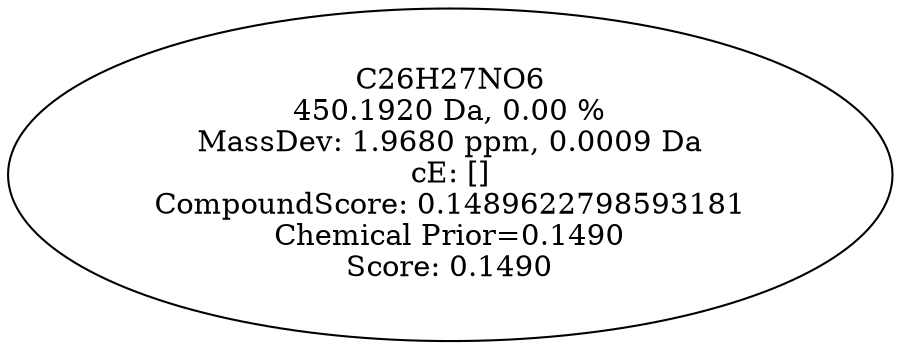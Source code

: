 strict digraph {
v1 [label="C26H27NO6\n450.1920 Da, 0.00 %\nMassDev: 1.9680 ppm, 0.0009 Da\ncE: []\nCompoundScore: 0.1489622798593181\nChemical Prior=0.1490\nScore: 0.1490"];
}